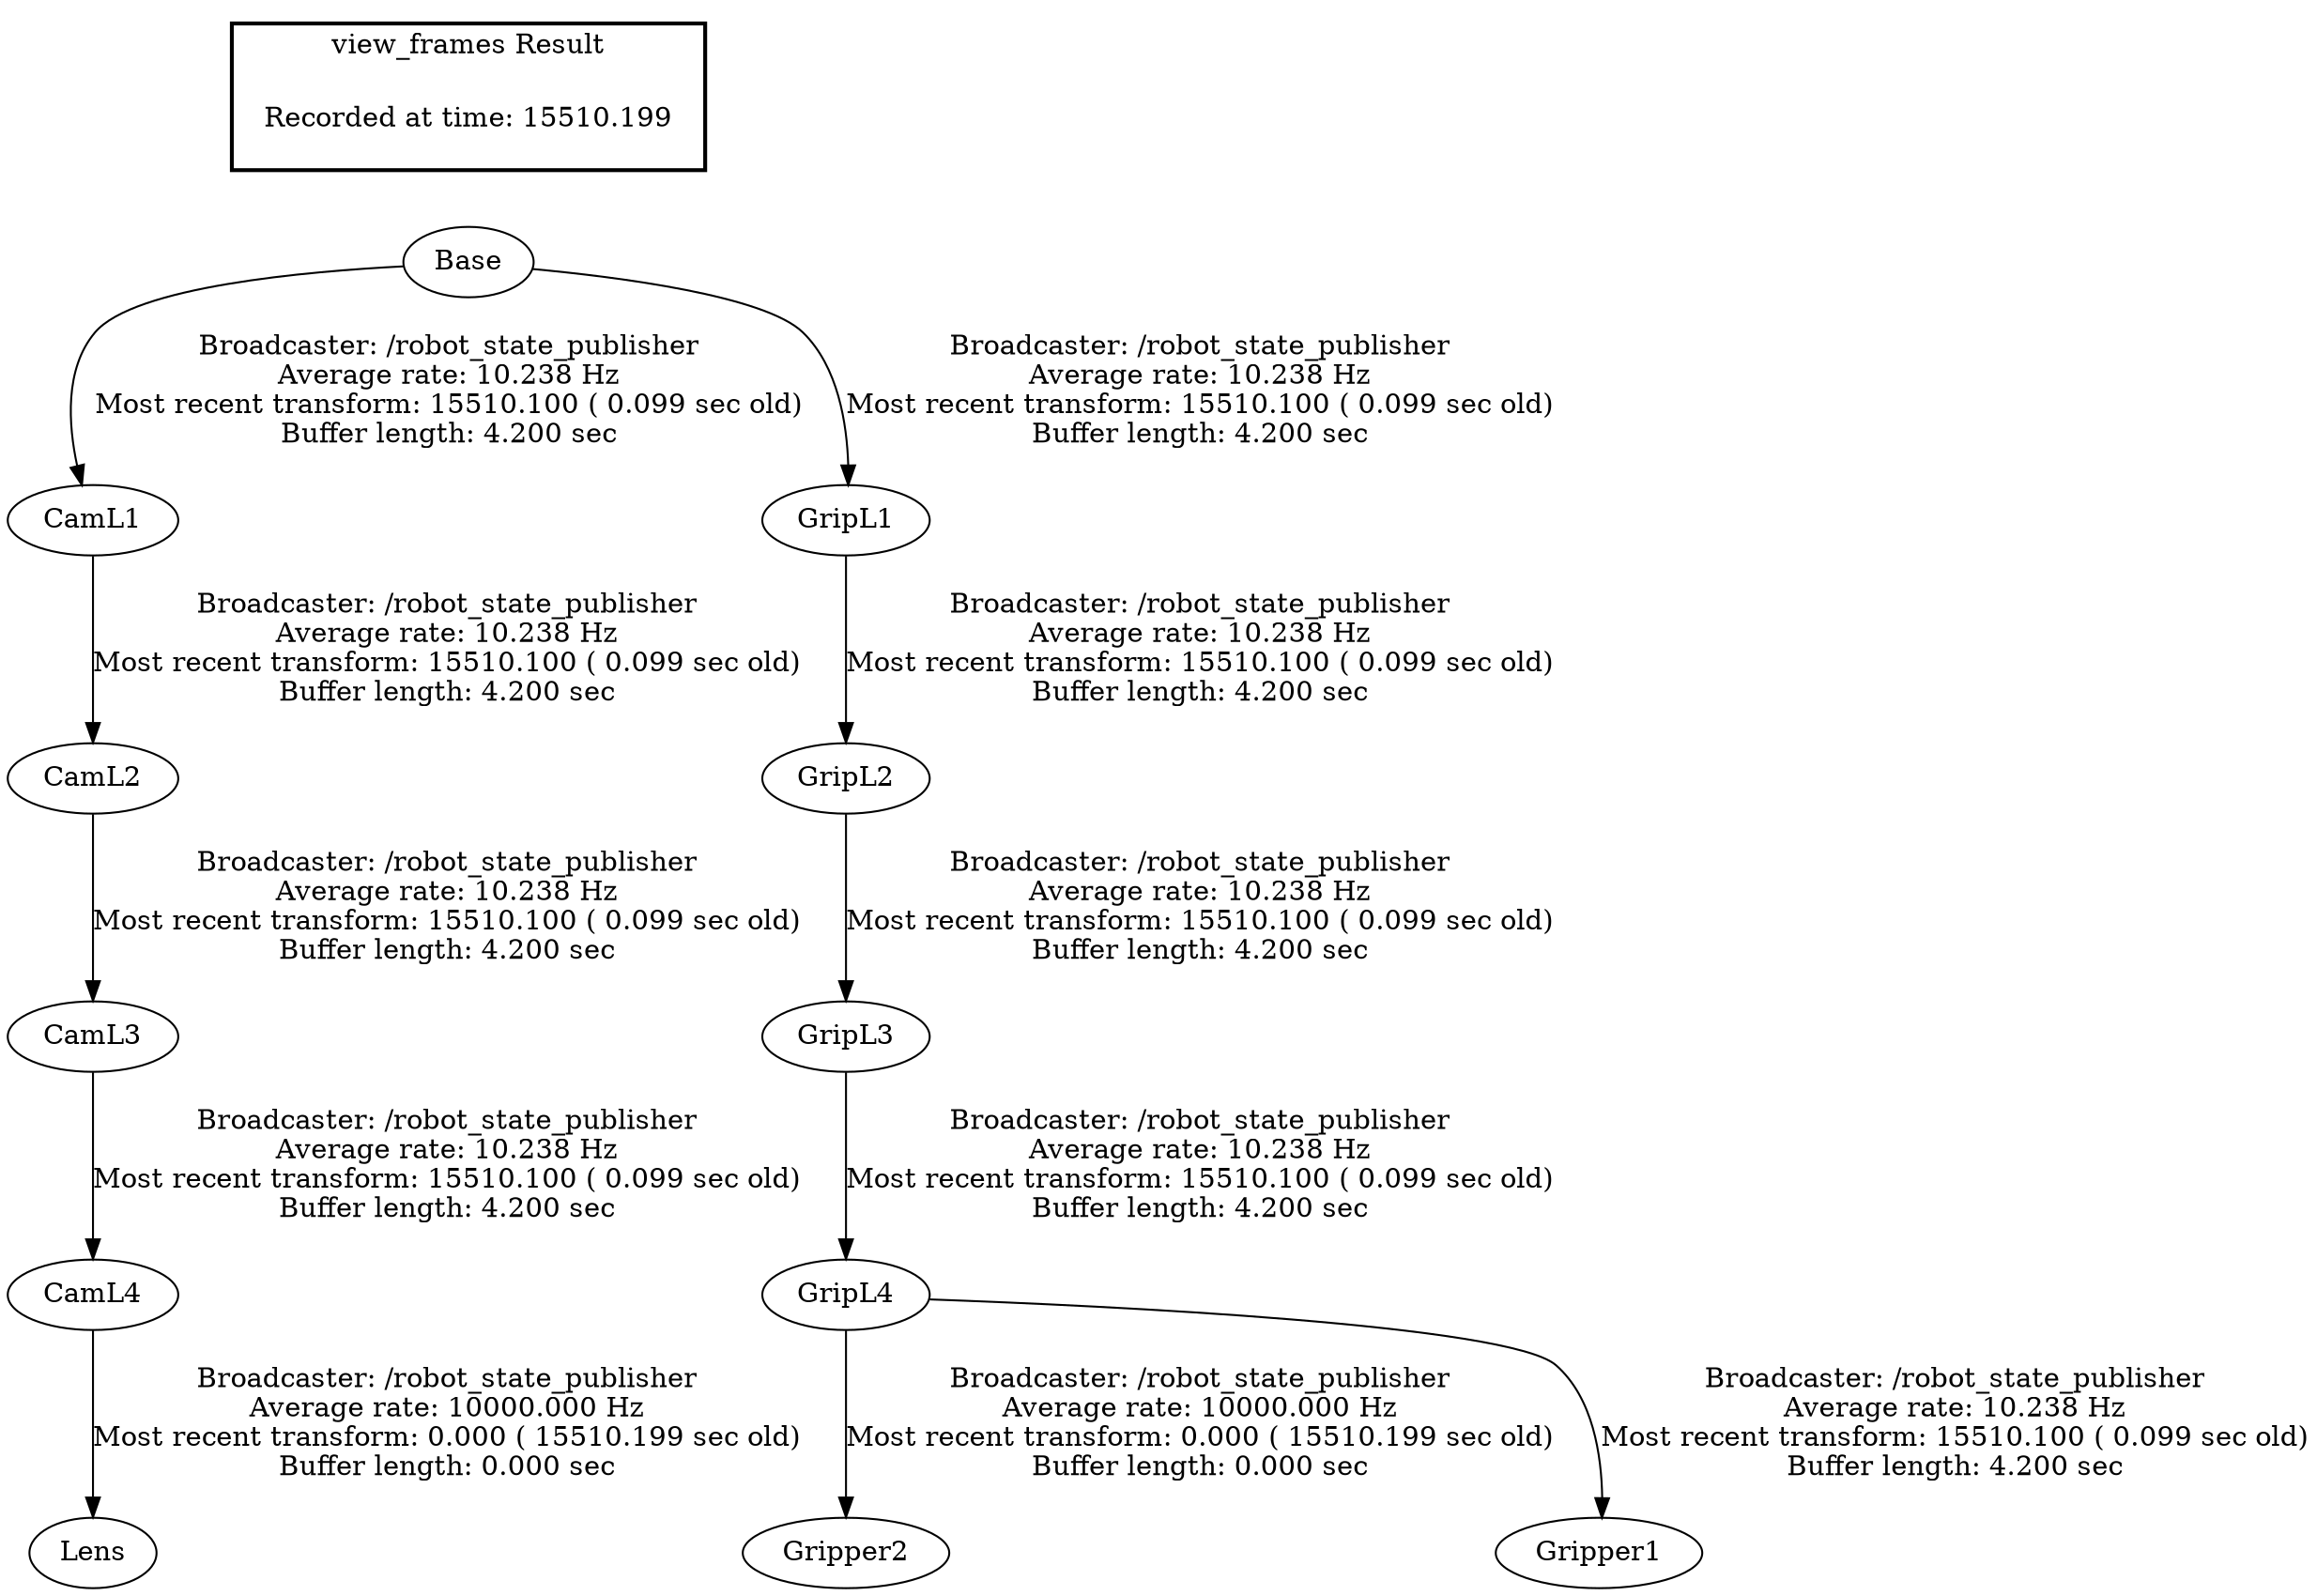digraph G {
"CamL4" -> "Lens"[label="Broadcaster: /robot_state_publisher\nAverage rate: 10000.000 Hz\nMost recent transform: 0.000 ( 15510.199 sec old)\nBuffer length: 0.000 sec\n"];
"CamL3" -> "CamL4"[label="Broadcaster: /robot_state_publisher\nAverage rate: 10.238 Hz\nMost recent transform: 15510.100 ( 0.099 sec old)\nBuffer length: 4.200 sec\n"];
"GripL4" -> "Gripper2"[label="Broadcaster: /robot_state_publisher\nAverage rate: 10000.000 Hz\nMost recent transform: 0.000 ( 15510.199 sec old)\nBuffer length: 0.000 sec\n"];
"GripL3" -> "GripL4"[label="Broadcaster: /robot_state_publisher\nAverage rate: 10.238 Hz\nMost recent transform: 15510.100 ( 0.099 sec old)\nBuffer length: 4.200 sec\n"];
"Base" -> "CamL1"[label="Broadcaster: /robot_state_publisher\nAverage rate: 10.238 Hz\nMost recent transform: 15510.100 ( 0.099 sec old)\nBuffer length: 4.200 sec\n"];
"CamL1" -> "CamL2"[label="Broadcaster: /robot_state_publisher\nAverage rate: 10.238 Hz\nMost recent transform: 15510.100 ( 0.099 sec old)\nBuffer length: 4.200 sec\n"];
"CamL2" -> "CamL3"[label="Broadcaster: /robot_state_publisher\nAverage rate: 10.238 Hz\nMost recent transform: 15510.100 ( 0.099 sec old)\nBuffer length: 4.200 sec\n"];
"Base" -> "GripL1"[label="Broadcaster: /robot_state_publisher\nAverage rate: 10.238 Hz\nMost recent transform: 15510.100 ( 0.099 sec old)\nBuffer length: 4.200 sec\n"];
"GripL1" -> "GripL2"[label="Broadcaster: /robot_state_publisher\nAverage rate: 10.238 Hz\nMost recent transform: 15510.100 ( 0.099 sec old)\nBuffer length: 4.200 sec\n"];
"GripL2" -> "GripL3"[label="Broadcaster: /robot_state_publisher\nAverage rate: 10.238 Hz\nMost recent transform: 15510.100 ( 0.099 sec old)\nBuffer length: 4.200 sec\n"];
"GripL4" -> "Gripper1"[label="Broadcaster: /robot_state_publisher\nAverage rate: 10.238 Hz\nMost recent transform: 15510.100 ( 0.099 sec old)\nBuffer length: 4.200 sec\n"];
edge [style=invis];
 subgraph cluster_legend { style=bold; color=black; label ="view_frames Result";
"Recorded at time: 15510.199"[ shape=plaintext ] ;
 }->"Base";
}